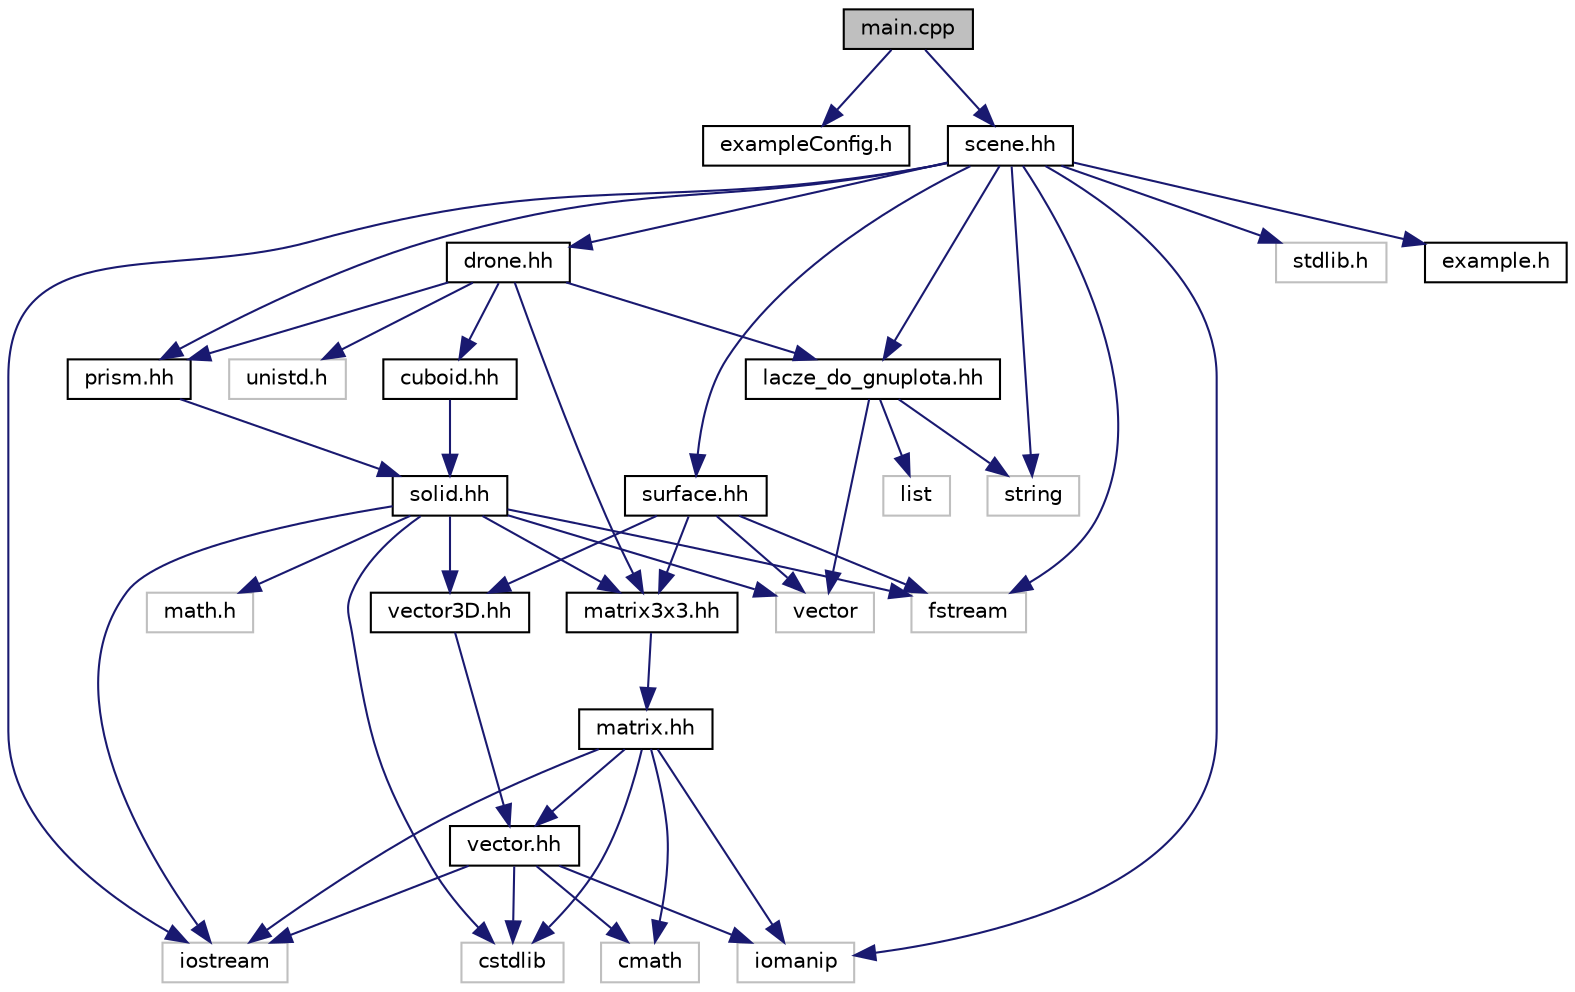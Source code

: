 digraph "main.cpp"
{
 // LATEX_PDF_SIZE
  edge [fontname="Helvetica",fontsize="10",labelfontname="Helvetica",labelfontsize="10"];
  node [fontname="Helvetica",fontsize="10",shape=record];
  Node1 [label="main.cpp",height=0.2,width=0.4,color="black", fillcolor="grey75", style="filled", fontcolor="black",tooltip=" "];
  Node1 -> Node2 [color="midnightblue",fontsize="10",style="solid",fontname="Helvetica"];
  Node2 [label="exampleConfig.h",height=0.2,width=0.4,color="black", fillcolor="white", style="filled",URL="$example_config_8h.html",tooltip=" "];
  Node1 -> Node3 [color="midnightblue",fontsize="10",style="solid",fontname="Helvetica"];
  Node3 [label="scene.hh",height=0.2,width=0.4,color="black", fillcolor="white", style="filled",URL="$scene_8hh.html",tooltip="Definicja klasy Scene."];
  Node3 -> Node4 [color="midnightblue",fontsize="10",style="solid",fontname="Helvetica"];
  Node4 [label="iostream",height=0.2,width=0.4,color="grey75", fillcolor="white", style="filled",tooltip=" "];
  Node3 -> Node5 [color="midnightblue",fontsize="10",style="solid",fontname="Helvetica"];
  Node5 [label="iomanip",height=0.2,width=0.4,color="grey75", fillcolor="white", style="filled",tooltip=" "];
  Node3 -> Node6 [color="midnightblue",fontsize="10",style="solid",fontname="Helvetica"];
  Node6 [label="stdlib.h",height=0.2,width=0.4,color="grey75", fillcolor="white", style="filled",tooltip=" "];
  Node3 -> Node7 [color="midnightblue",fontsize="10",style="solid",fontname="Helvetica"];
  Node7 [label="fstream",height=0.2,width=0.4,color="grey75", fillcolor="white", style="filled",tooltip=" "];
  Node3 -> Node8 [color="midnightblue",fontsize="10",style="solid",fontname="Helvetica"];
  Node8 [label="string",height=0.2,width=0.4,color="grey75", fillcolor="white", style="filled",tooltip=" "];
  Node3 -> Node9 [color="midnightblue",fontsize="10",style="solid",fontname="Helvetica"];
  Node9 [label="example.h",height=0.2,width=0.4,color="black", fillcolor="white", style="filled",URL="$example_8h.html",tooltip=" "];
  Node3 -> Node10 [color="midnightblue",fontsize="10",style="solid",fontname="Helvetica"];
  Node10 [label="lacze_do_gnuplota.hh",height=0.2,width=0.4,color="black", fillcolor="white", style="filled",URL="$lacze__do__gnuplota_8hh.html",tooltip=" "];
  Node10 -> Node8 [color="midnightblue",fontsize="10",style="solid",fontname="Helvetica"];
  Node10 -> Node11 [color="midnightblue",fontsize="10",style="solid",fontname="Helvetica"];
  Node11 [label="list",height=0.2,width=0.4,color="grey75", fillcolor="white", style="filled",tooltip=" "];
  Node10 -> Node12 [color="midnightblue",fontsize="10",style="solid",fontname="Helvetica"];
  Node12 [label="vector",height=0.2,width=0.4,color="grey75", fillcolor="white", style="filled",tooltip=" "];
  Node3 -> Node13 [color="midnightblue",fontsize="10",style="solid",fontname="Helvetica"];
  Node13 [label="prism.hh",height=0.2,width=0.4,color="black", fillcolor="white", style="filled",URL="$prism_8hh.html",tooltip="Definicja klasy Prism."];
  Node13 -> Node14 [color="midnightblue",fontsize="10",style="solid",fontname="Helvetica"];
  Node14 [label="solid.hh",height=0.2,width=0.4,color="black", fillcolor="white", style="filled",URL="$solid_8hh.html",tooltip="Definicja klasy Solid."];
  Node14 -> Node15 [color="midnightblue",fontsize="10",style="solid",fontname="Helvetica"];
  Node15 [label="matrix3x3.hh",height=0.2,width=0.4,color="black", fillcolor="white", style="filled",URL="$matrix3x3_8hh.html",tooltip="Uszczególnienie szablonu dla typu double i rozmiaru 3."];
  Node15 -> Node16 [color="midnightblue",fontsize="10",style="solid",fontname="Helvetica"];
  Node16 [label="matrix.hh",height=0.2,width=0.4,color="black", fillcolor="white", style="filled",URL="$matrix_8hh.html",tooltip="Definicja klasy Matrix."];
  Node16 -> Node17 [color="midnightblue",fontsize="10",style="solid",fontname="Helvetica"];
  Node17 [label="vector.hh",height=0.2,width=0.4,color="black", fillcolor="white", style="filled",URL="$vector_8hh.html",tooltip="Definicja klasy Vector."];
  Node17 -> Node4 [color="midnightblue",fontsize="10",style="solid",fontname="Helvetica"];
  Node17 -> Node5 [color="midnightblue",fontsize="10",style="solid",fontname="Helvetica"];
  Node17 -> Node18 [color="midnightblue",fontsize="10",style="solid",fontname="Helvetica"];
  Node18 [label="cmath",height=0.2,width=0.4,color="grey75", fillcolor="white", style="filled",tooltip=" "];
  Node17 -> Node19 [color="midnightblue",fontsize="10",style="solid",fontname="Helvetica"];
  Node19 [label="cstdlib",height=0.2,width=0.4,color="grey75", fillcolor="white", style="filled",tooltip=" "];
  Node16 -> Node4 [color="midnightblue",fontsize="10",style="solid",fontname="Helvetica"];
  Node16 -> Node19 [color="midnightblue",fontsize="10",style="solid",fontname="Helvetica"];
  Node16 -> Node18 [color="midnightblue",fontsize="10",style="solid",fontname="Helvetica"];
  Node16 -> Node5 [color="midnightblue",fontsize="10",style="solid",fontname="Helvetica"];
  Node14 -> Node20 [color="midnightblue",fontsize="10",style="solid",fontname="Helvetica"];
  Node20 [label="vector3D.hh",height=0.2,width=0.4,color="black", fillcolor="white", style="filled",URL="$vector3_d_8hh.html",tooltip="Uszczególnienie szablonu dla typu double i rozmiaru 3."];
  Node20 -> Node17 [color="midnightblue",fontsize="10",style="solid",fontname="Helvetica"];
  Node14 -> Node4 [color="midnightblue",fontsize="10",style="solid",fontname="Helvetica"];
  Node14 -> Node19 [color="midnightblue",fontsize="10",style="solid",fontname="Helvetica"];
  Node14 -> Node21 [color="midnightblue",fontsize="10",style="solid",fontname="Helvetica"];
  Node21 [label="math.h",height=0.2,width=0.4,color="grey75", fillcolor="white", style="filled",tooltip=" "];
  Node14 -> Node7 [color="midnightblue",fontsize="10",style="solid",fontname="Helvetica"];
  Node14 -> Node12 [color="midnightblue",fontsize="10",style="solid",fontname="Helvetica"];
  Node3 -> Node22 [color="midnightblue",fontsize="10",style="solid",fontname="Helvetica"];
  Node22 [label="drone.hh",height=0.2,width=0.4,color="black", fillcolor="white", style="filled",URL="$drone_8hh.html",tooltip="Definicja klasy Drone."];
  Node22 -> Node23 [color="midnightblue",fontsize="10",style="solid",fontname="Helvetica"];
  Node23 [label="cuboid.hh",height=0.2,width=0.4,color="black", fillcolor="white", style="filled",URL="$cuboid_8hh.html",tooltip="Definicja klasy Cuboid."];
  Node23 -> Node14 [color="midnightblue",fontsize="10",style="solid",fontname="Helvetica"];
  Node22 -> Node15 [color="midnightblue",fontsize="10",style="solid",fontname="Helvetica"];
  Node22 -> Node13 [color="midnightblue",fontsize="10",style="solid",fontname="Helvetica"];
  Node22 -> Node24 [color="midnightblue",fontsize="10",style="solid",fontname="Helvetica"];
  Node24 [label="unistd.h",height=0.2,width=0.4,color="grey75", fillcolor="white", style="filled",tooltip=" "];
  Node22 -> Node10 [color="midnightblue",fontsize="10",style="solid",fontname="Helvetica"];
  Node3 -> Node25 [color="midnightblue",fontsize="10",style="solid",fontname="Helvetica"];
  Node25 [label="surface.hh",height=0.2,width=0.4,color="black", fillcolor="white", style="filled",URL="$surface_8hh.html",tooltip="Definicja klasy Surface."];
  Node25 -> Node20 [color="midnightblue",fontsize="10",style="solid",fontname="Helvetica"];
  Node25 -> Node15 [color="midnightblue",fontsize="10",style="solid",fontname="Helvetica"];
  Node25 -> Node12 [color="midnightblue",fontsize="10",style="solid",fontname="Helvetica"];
  Node25 -> Node7 [color="midnightblue",fontsize="10",style="solid",fontname="Helvetica"];
}
